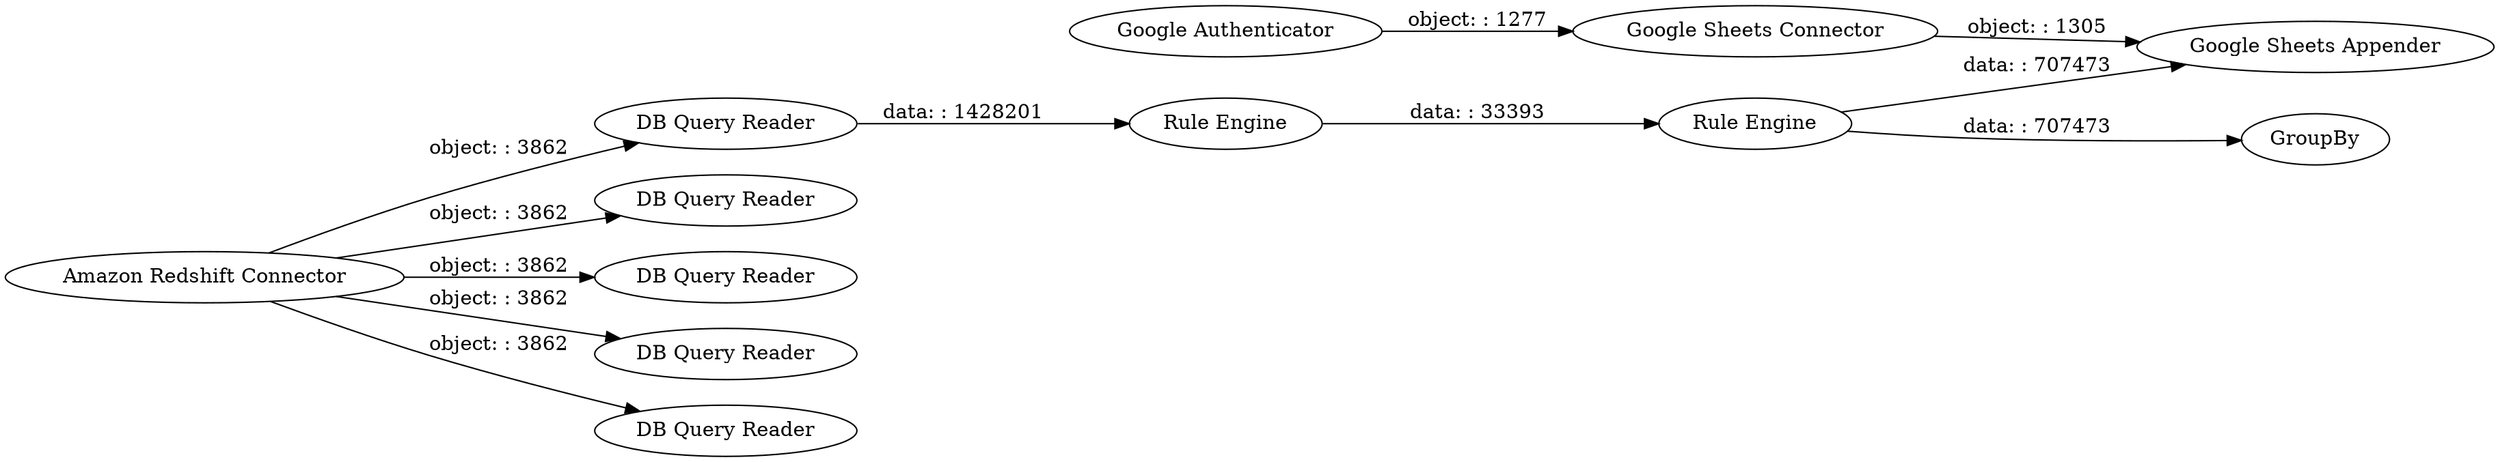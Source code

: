 digraph {
	"8664394596868549906_66" [label="Rule Engine"]
	"8664394596868549906_71" [label="Rule Engine"]
	"8664394596868549906_5" [label="Amazon Redshift Connector"]
	"8664394596868549906_64" [label="DB Query Reader"]
	"8664394596868549906_13" [label="DB Query Reader"]
	"8664394596868549906_57" [label="DB Query Reader"]
	"8664394596868549906_6" [label="DB Query Reader"]
	"8664394596868549906_69" [label="Google Authenticator"]
	"8664394596868549906_63" [label="DB Query Reader"]
	"8664394596868549906_67" [label=GroupBy]
	"8664394596868549906_70" [label="Google Sheets Appender"]
	"8664394596868549906_68" [label="Google Sheets Connector"]
	"8664394596868549906_68" -> "8664394596868549906_70" [label="object: : 1305"]
	"8664394596868549906_5" -> "8664394596868549906_63" [label="object: : 3862"]
	"8664394596868549906_71" -> "8664394596868549906_70" [label="data: : 707473"]
	"8664394596868549906_64" -> "8664394596868549906_66" [label="data: : 1428201"]
	"8664394596868549906_66" -> "8664394596868549906_71" [label="data: : 33393"]
	"8664394596868549906_69" -> "8664394596868549906_68" [label="object: : 1277"]
	"8664394596868549906_71" -> "8664394596868549906_67" [label="data: : 707473"]
	"8664394596868549906_5" -> "8664394596868549906_13" [label="object: : 3862"]
	"8664394596868549906_5" -> "8664394596868549906_64" [label="object: : 3862"]
	"8664394596868549906_5" -> "8664394596868549906_57" [label="object: : 3862"]
	"8664394596868549906_5" -> "8664394596868549906_6" [label="object: : 3862"]
	rankdir=LR
}
